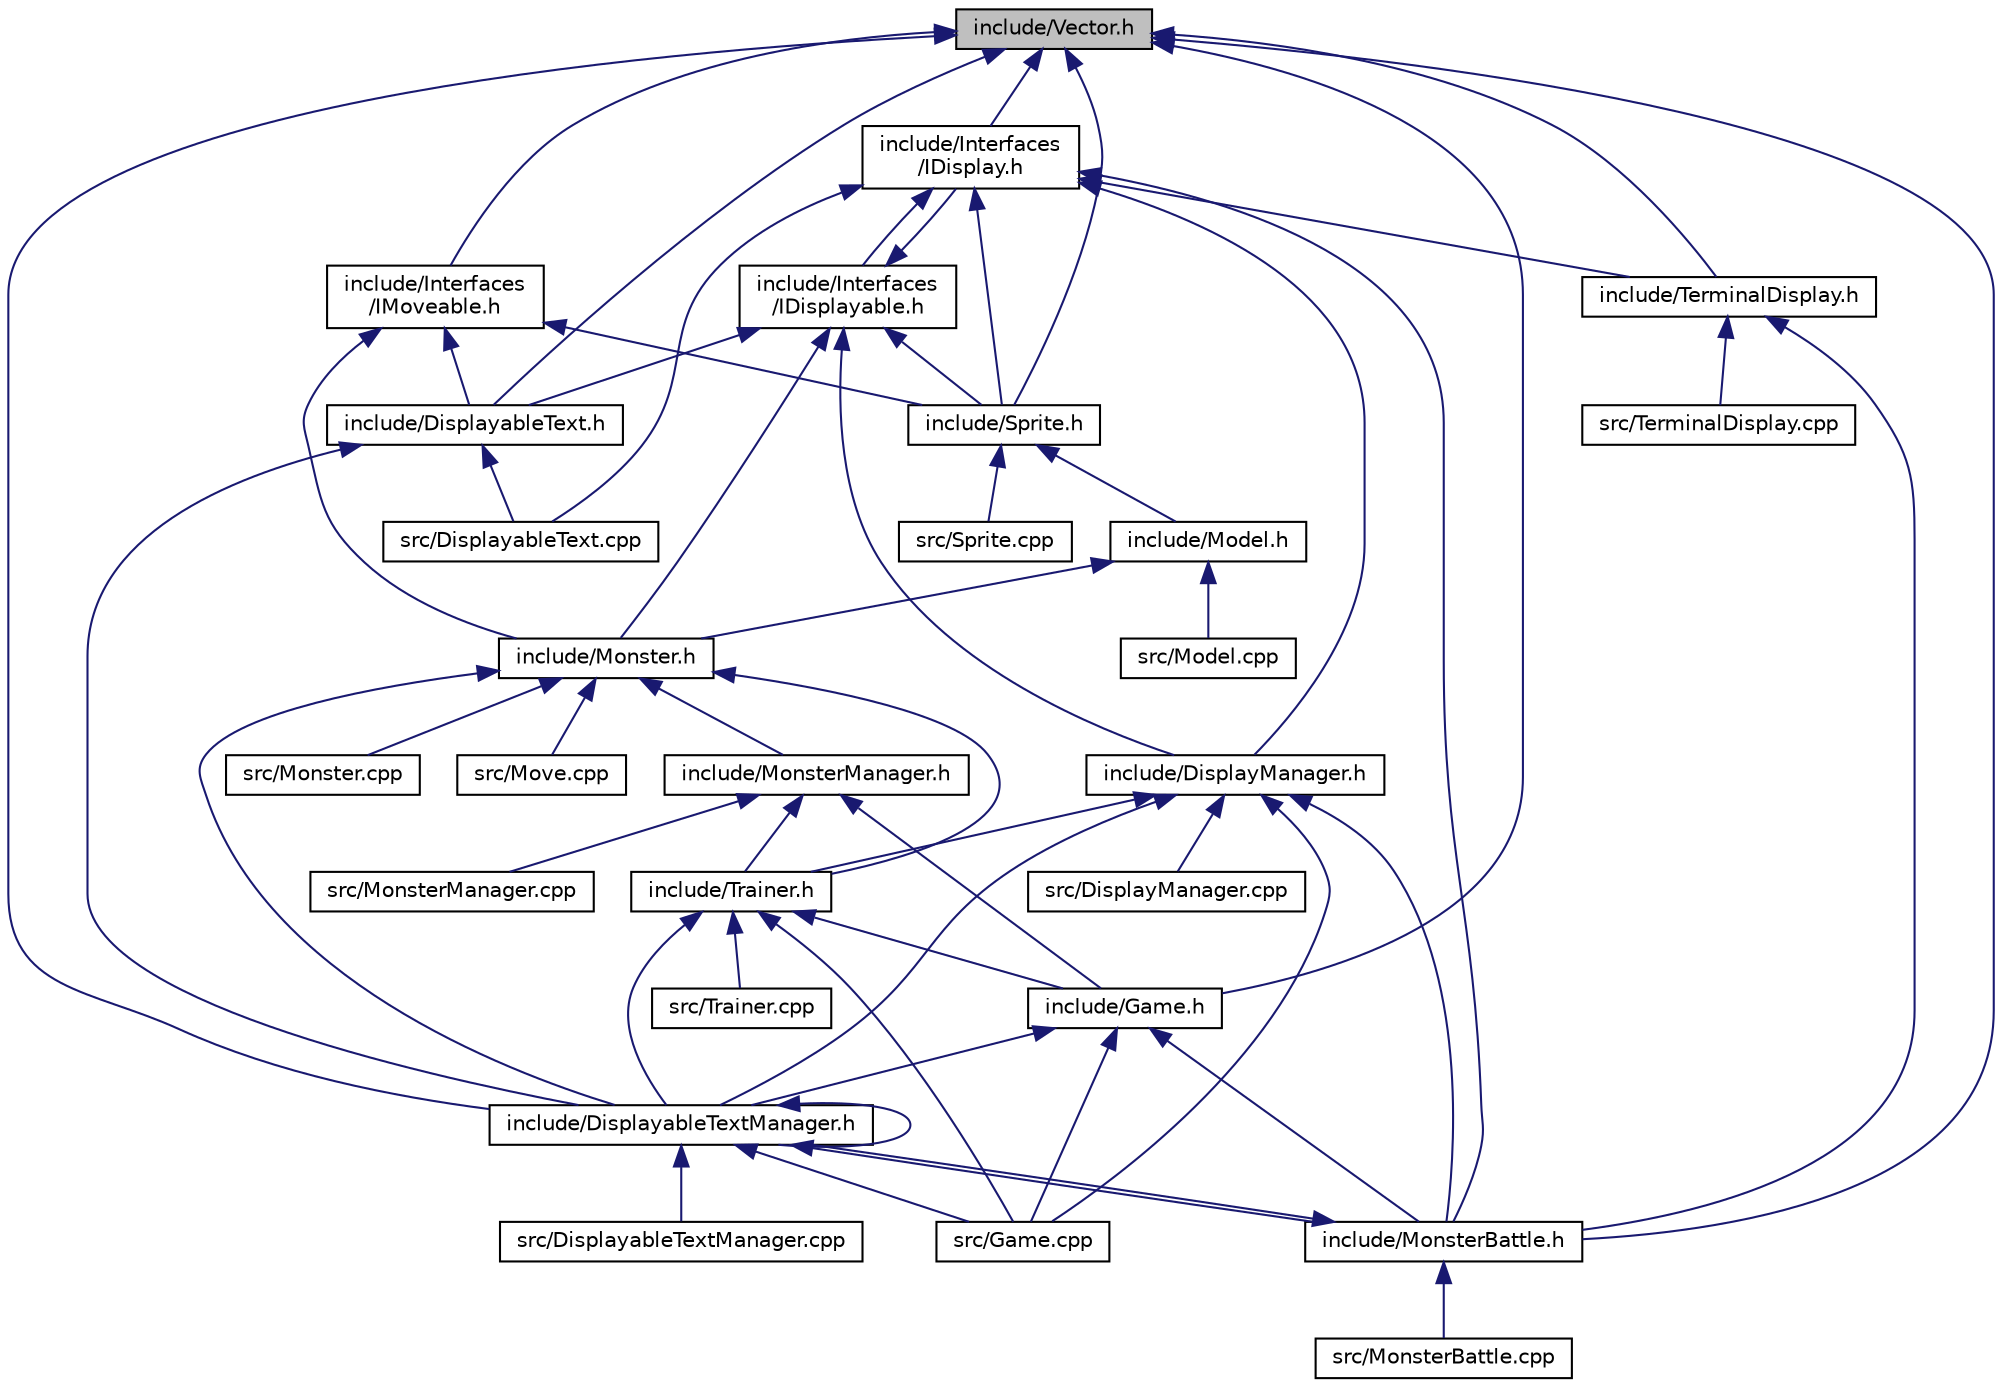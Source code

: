 digraph "include/Vector.h"
{
  edge [fontname="Helvetica",fontsize="10",labelfontname="Helvetica",labelfontsize="10"];
  node [fontname="Helvetica",fontsize="10",shape=record];
  Node4 [label="include/Vector.h",height=0.2,width=0.4,color="black", fillcolor="grey75", style="filled", fontcolor="black"];
  Node4 -> Node5 [dir="back",color="midnightblue",fontsize="10",style="solid"];
  Node5 [label="include/DisplayableText.h",height=0.2,width=0.4,color="black", fillcolor="white", style="filled",URL="$DisplayableText_8h_source.html"];
  Node5 -> Node6 [dir="back",color="midnightblue",fontsize="10",style="solid"];
  Node6 [label="include/DisplayableTextManager.h",height=0.2,width=0.4,color="black", fillcolor="white", style="filled",URL="$DisplayableTextManager_8h.html"];
  Node6 -> Node6 [dir="back",color="midnightblue",fontsize="10",style="solid"];
  Node6 -> Node7 [dir="back",color="midnightblue",fontsize="10",style="solid"];
  Node7 [label="include/MonsterBattle.h",height=0.2,width=0.4,color="black", fillcolor="white", style="filled",URL="$MonsterBattle_8h.html"];
  Node7 -> Node6 [dir="back",color="midnightblue",fontsize="10",style="solid"];
  Node7 -> Node8 [dir="back",color="midnightblue",fontsize="10",style="solid"];
  Node8 [label="src/MonsterBattle.cpp",height=0.2,width=0.4,color="black", fillcolor="white", style="filled",URL="$MonsterBattle_8cpp.html"];
  Node6 -> Node9 [dir="back",color="midnightblue",fontsize="10",style="solid"];
  Node9 [label="src/DisplayableTextManager.cpp",height=0.2,width=0.4,color="black", fillcolor="white", style="filled",URL="$DisplayableTextManager_8cpp.html"];
  Node6 -> Node10 [dir="back",color="midnightblue",fontsize="10",style="solid"];
  Node10 [label="src/Game.cpp",height=0.2,width=0.4,color="black", fillcolor="white", style="filled",URL="$Game_8cpp.html"];
  Node5 -> Node11 [dir="back",color="midnightblue",fontsize="10",style="solid"];
  Node11 [label="src/DisplayableText.cpp",height=0.2,width=0.4,color="black", fillcolor="white", style="filled",URL="$DisplayableText_8cpp.html"];
  Node4 -> Node12 [dir="back",color="midnightblue",fontsize="10",style="solid"];
  Node12 [label="include/Sprite.h",height=0.2,width=0.4,color="black", fillcolor="white", style="filled",URL="$Sprite_8h.html"];
  Node12 -> Node13 [dir="back",color="midnightblue",fontsize="10",style="solid"];
  Node13 [label="include/Model.h",height=0.2,width=0.4,color="black", fillcolor="white", style="filled",URL="$Model_8h.html"];
  Node13 -> Node14 [dir="back",color="midnightblue",fontsize="10",style="solid"];
  Node14 [label="include/Monster.h",height=0.2,width=0.4,color="black", fillcolor="white", style="filled",URL="$Monster_8h.html"];
  Node14 -> Node6 [dir="back",color="midnightblue",fontsize="10",style="solid"];
  Node14 -> Node15 [dir="back",color="midnightblue",fontsize="10",style="solid"];
  Node15 [label="include/MonsterManager.h",height=0.2,width=0.4,color="black", fillcolor="white", style="filled",URL="$MonsterManager_8h.html"];
  Node15 -> Node16 [dir="back",color="midnightblue",fontsize="10",style="solid"];
  Node16 [label="include/Game.h",height=0.2,width=0.4,color="black", fillcolor="white", style="filled",URL="$Game_8h.html"];
  Node16 -> Node7 [dir="back",color="midnightblue",fontsize="10",style="solid"];
  Node16 -> Node6 [dir="back",color="midnightblue",fontsize="10",style="solid"];
  Node16 -> Node10 [dir="back",color="midnightblue",fontsize="10",style="solid"];
  Node15 -> Node17 [dir="back",color="midnightblue",fontsize="10",style="solid"];
  Node17 [label="include/Trainer.h",height=0.2,width=0.4,color="black", fillcolor="white", style="filled",URL="$Trainer_8h.html"];
  Node17 -> Node16 [dir="back",color="midnightblue",fontsize="10",style="solid"];
  Node17 -> Node6 [dir="back",color="midnightblue",fontsize="10",style="solid"];
  Node17 -> Node10 [dir="back",color="midnightblue",fontsize="10",style="solid"];
  Node17 -> Node18 [dir="back",color="midnightblue",fontsize="10",style="solid"];
  Node18 [label="src/Trainer.cpp",height=0.2,width=0.4,color="black", fillcolor="white", style="filled",URL="$Trainer_8cpp.html"];
  Node15 -> Node19 [dir="back",color="midnightblue",fontsize="10",style="solid"];
  Node19 [label="src/MonsterManager.cpp",height=0.2,width=0.4,color="black", fillcolor="white", style="filled",URL="$MonsterManager_8cpp.html"];
  Node14 -> Node17 [dir="back",color="midnightblue",fontsize="10",style="solid"];
  Node14 -> Node20 [dir="back",color="midnightblue",fontsize="10",style="solid"];
  Node20 [label="src/Monster.cpp",height=0.2,width=0.4,color="black", fillcolor="white", style="filled",URL="$Monster_8cpp.html"];
  Node14 -> Node21 [dir="back",color="midnightblue",fontsize="10",style="solid"];
  Node21 [label="src/Move.cpp",height=0.2,width=0.4,color="black", fillcolor="white", style="filled",URL="$Move_8cpp.html"];
  Node13 -> Node22 [dir="back",color="midnightblue",fontsize="10",style="solid"];
  Node22 [label="src/Model.cpp",height=0.2,width=0.4,color="black", fillcolor="white", style="filled",URL="$Model_8cpp.html"];
  Node12 -> Node23 [dir="back",color="midnightblue",fontsize="10",style="solid"];
  Node23 [label="src/Sprite.cpp",height=0.2,width=0.4,color="black", fillcolor="white", style="filled",URL="$Sprite_8cpp.html"];
  Node4 -> Node24 [dir="back",color="midnightblue",fontsize="10",style="solid"];
  Node24 [label="include/TerminalDisplay.h",height=0.2,width=0.4,color="black", fillcolor="white", style="filled",URL="$TerminalDisplay_8h.html"];
  Node24 -> Node7 [dir="back",color="midnightblue",fontsize="10",style="solid"];
  Node24 -> Node25 [dir="back",color="midnightblue",fontsize="10",style="solid"];
  Node25 [label="src/TerminalDisplay.cpp",height=0.2,width=0.4,color="black", fillcolor="white", style="filled",URL="$TerminalDisplay_8cpp.html"];
  Node4 -> Node16 [dir="back",color="midnightblue",fontsize="10",style="solid"];
  Node4 -> Node7 [dir="back",color="midnightblue",fontsize="10",style="solid"];
  Node4 -> Node6 [dir="back",color="midnightblue",fontsize="10",style="solid"];
  Node4 -> Node26 [dir="back",color="midnightblue",fontsize="10",style="solid"];
  Node26 [label="include/Interfaces\l/IDisplay.h",height=0.2,width=0.4,color="black", fillcolor="white", style="filled",URL="$IDisplay_8h.html"];
  Node26 -> Node27 [dir="back",color="midnightblue",fontsize="10",style="solid"];
  Node27 [label="include/DisplayManager.h",height=0.2,width=0.4,color="black", fillcolor="white", style="filled",URL="$DisplayManager_8h.html"];
  Node27 -> Node6 [dir="back",color="midnightblue",fontsize="10",style="solid"];
  Node27 -> Node7 [dir="back",color="midnightblue",fontsize="10",style="solid"];
  Node27 -> Node17 [dir="back",color="midnightblue",fontsize="10",style="solid"];
  Node27 -> Node28 [dir="back",color="midnightblue",fontsize="10",style="solid"];
  Node28 [label="src/DisplayManager.cpp",height=0.2,width=0.4,color="black", fillcolor="white", style="filled",URL="$DisplayManager_8cpp.html"];
  Node27 -> Node10 [dir="back",color="midnightblue",fontsize="10",style="solid"];
  Node26 -> Node12 [dir="back",color="midnightblue",fontsize="10",style="solid"];
  Node26 -> Node7 [dir="back",color="midnightblue",fontsize="10",style="solid"];
  Node26 -> Node24 [dir="back",color="midnightblue",fontsize="10",style="solid"];
  Node26 -> Node29 [dir="back",color="midnightblue",fontsize="10",style="solid"];
  Node29 [label="include/Interfaces\l/IDisplayable.h",height=0.2,width=0.4,color="black", fillcolor="white", style="filled",URL="$IDisplayable_8h.html"];
  Node29 -> Node5 [dir="back",color="midnightblue",fontsize="10",style="solid"];
  Node29 -> Node27 [dir="back",color="midnightblue",fontsize="10",style="solid"];
  Node29 -> Node14 [dir="back",color="midnightblue",fontsize="10",style="solid"];
  Node29 -> Node12 [dir="back",color="midnightblue",fontsize="10",style="solid"];
  Node29 -> Node26 [dir="back",color="midnightblue",fontsize="10",style="solid"];
  Node26 -> Node11 [dir="back",color="midnightblue",fontsize="10",style="solid"];
  Node4 -> Node30 [dir="back",color="midnightblue",fontsize="10",style="solid"];
  Node30 [label="include/Interfaces\l/IMoveable.h",height=0.2,width=0.4,color="black", fillcolor="white", style="filled",URL="$IMoveable_8h.html"];
  Node30 -> Node5 [dir="back",color="midnightblue",fontsize="10",style="solid"];
  Node30 -> Node14 [dir="back",color="midnightblue",fontsize="10",style="solid"];
  Node30 -> Node12 [dir="back",color="midnightblue",fontsize="10",style="solid"];
}
